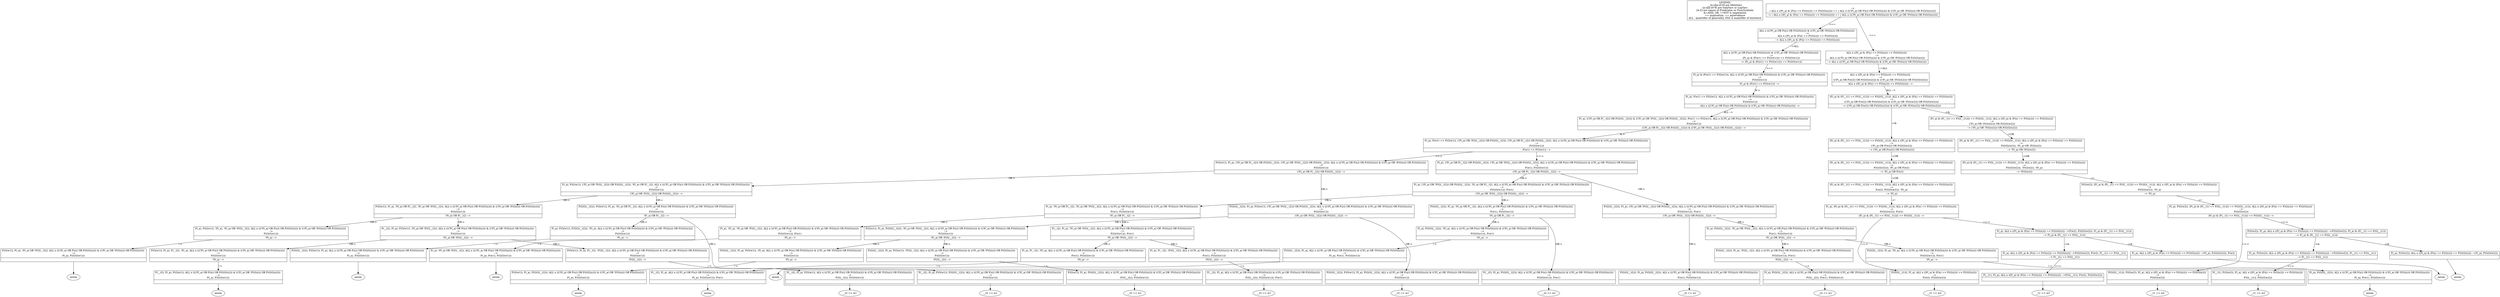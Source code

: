 digraph X {
legend [shape=box,label="LEGEND:\n__[a-z][a-z0-9] are MetaVars\n[a-z][a-z0-9] are SubjVars or LogVars\n[A-Z] are names of Predicates or FuncSymbols\n&=AND, OR, !=NOT is negotiation\n=> implication, == equevalence\nALL - quantifier of generality, EXZ is auantifier of existence"];	92 [label="__t2 => w1\n"]
	91 [label="__t2 => w1\n"]
	90 [label="__t2 => w1\n"]
	89 [label="__t2 => w1\n"]
	88 [label="__t2 => w1\n"]
	87 [label="__t2 => w1\n"]
	86 [label="__t2 => w1\n"]
	85 [label="__t2 => w1\n"]
	84 [label="__t1 => w2\n"]
	83 [label="__t1 => w2\n"]
	82 [label="__t1 => w2\n"]
	81 [label="__t1 => w2\n"]
	80 [label="axiom"]
	79 [shape=record,label="{<seq> F(__t2), F(_a),  ALL x (((!F(_a) OR F(x)) OR F(G(G(x)))) & ((!F(_a) OR !F(G(x))) OR F(G(G(x))))) \n--\>\nF(_a), F(G(G(w1))), F(w1) |<lastfip>  }"];
	79 -> 80 [label=""]
	subgraph cluster2 {
		78 [shape=record,label="{<seq> F(__t2), F(_a),  ALL x (((!F(_a) OR F(x)) OR F(G(G(x)))) & ((!F(_a) OR !F(G(x))) OR F(G(G(x))))) \n--\>\nF(G(__t2)), F(G(G(w1))), F(w1) |<lastfip>  }"];
	}
	78 -> 90 [label=""]
	77 [label="axiom"]
	76 [shape=record,label="{<seq> F(__t2), F(_a), F(G(w1)),  ALL x (((!F(_a) OR F(x)) OR F(G(G(x)))) & ((!F(_a) OR !F(G(x))) OR F(G(G(x))))) \n--\>\nF(_a), F(G(G(w1))) |<lastfip>  }"];
	76 -> 77 [label=""]
	subgraph cluster2 {
		75 [shape=record,label="{<seq> F(__t2), F(_a), F(G(w1)),  ALL x (((!F(_a) OR F(x)) OR F(G(G(x)))) & ((!F(_a) OR !F(G(x))) OR F(G(G(x))))) \n--\>\nF(G(__t2)), F(G(G(w1))) |<lastfip>  }"];
	}
	75 -> 86 [label=""]
	subgraph cluster2 {
		74 [shape=record,label="{<seq> F(__t1), F(G(w2)), F(_a),  ALL x ((F(_a) & (F(x) =\> F(G(x)))) =\> F(G(G(x)))) \n--\>\nF(G(__t1)), F(G(G(w2))) |<lastfip>  }"];
	}
	74 -> 84 [label=""]
	73 [label="axiom"]
	72 [shape=record,label="{<seq> F(G(G(__t2))), F(G(w1)), F(_a),  ALL x (((!F(_a) OR F(x)) OR F(G(G(x)))) & ((!F(_a) OR !F(G(x))) OR F(G(G(x))))) \n--\>\nF(_a), F(G(G(w1))) |<lastfip>  }"];
	72 -> 73 [label=""]
	71 [label="axiom"]
	70 [shape=record,label="{<seq> F(G(w1)), F(_a), !F(_a) OR !F(G(__t2)),  ALL x (((!F(_a) OR F(x)) OR F(G(G(x)))) & ((!F(_a) OR !F(G(x))) OR F(G(G(x))))) \n--\>\nF(_a), F(G(G(w1))) |<lastfip>  }"];
	70 -> 71 [label=""]
	69 [shape=record,label="{<seq> F(G(w1)), F(_a), F(__t2), !F(G(__t2)),  ALL x (((!F(_a) OR F(x)) OR F(G(G(x)))) & ((!F(_a) OR !F(G(x))) OR F(G(G(x))))) \n--\>\nF(G(G(w1))) |<lastfip> !F(G(__t2)) --\> }"];
	69 -> 75 [label="!->"]
	68 [shape=record,label="{<seq> F(G(w1)), F(_a), F(__t2), !F(_a),  ALL x (((!F(_a) OR F(x)) OR F(G(G(x)))) & ((!F(_a) OR !F(G(x))) OR F(G(G(x))))) \n--\>\nF(G(G(w1))) |<lastfip> !F(_a) --\> }"];
	68 -> 76 [label="!->"]
	67 [label="axiom"]
	66 [shape=record,label="{<seq> F(G(w1)), F(_a), F(G(G(__t2))),  ALL x (((!F(_a) OR F(x)) OR F(G(G(x)))) & ((!F(_a) OR !F(G(x))) OR F(G(G(x))))) \n--\>\nF(_a), F(G(G(w1))) |<lastfip>  }"];
	66 -> 67 [label=""]
	subgraph cluster2 {
		65 [shape=record,label="{<seq> F(G(w1)), F(_a), F(G(G(__t2))),  ALL x (((!F(_a) OR F(x)) OR F(G(G(x)))) & ((!F(_a) OR !F(G(x))) OR F(G(G(x))))) \n--\>\nF(G(__t2)), F(G(G(w1))) |<lastfip>  }"];
	}
	65 -> 88 [label=""]
	64 [label="axiom"]
	63 [shape=record,label="{<seq> F(G(G(__t2))), F(_a),  ALL x (((!F(_a) OR F(x)) OR F(G(G(x)))) & ((!F(_a) OR !F(G(x))) OR F(G(G(x))))) \n--\>\nF(_a), F(w1), F(G(G(w1))) |<lastfip>  }"];
	63 -> 64 [label=""]
	62 [label="axiom"]
	61 [shape=record,label="{<seq> F(_a), !F(_a) OR !F(G(__t2)),  ALL x (((!F(_a) OR F(x)) OR F(G(G(x)))) & ((!F(_a) OR !F(G(x))) OR F(G(G(x))))) \n--\>\nF(_a), F(w1), F(G(G(w1))) |<lastfip>  }"];
	61 -> 62 [label=""]
	60 [shape=record,label="{<seq> F(_a), F(__t2), !F(G(__t2)),  ALL x (((!F(_a) OR F(x)) OR F(G(G(x)))) & ((!F(_a) OR !F(G(x))) OR F(G(G(x))))) \n--\>\nF(w1), F(G(G(w1))) |<lastfip> !F(G(__t2)) --\> }"];
	60 -> 78 [label="!->"]
	59 [shape=record,label="{<seq> F(_a), F(__t2), !F(_a),  ALL x (((!F(_a) OR F(x)) OR F(G(G(x)))) & ((!F(_a) OR !F(G(x))) OR F(G(G(x))))) \n--\>\nF(w1), F(G(G(w1))) |<lastfip> !F(_a) --\> }"];
	59 -> 79 [label="!->"]
	58 [label="axiom"]
	57 [shape=record,label="{<seq> F(_a), F(G(G(__t2))),  ALL x (((!F(_a) OR F(x)) OR F(G(G(x)))) & ((!F(_a) OR !F(G(x))) OR F(G(G(x))))) \n--\>\nF(_a), F(w1), F(G(G(w1))) |<lastfip>  }"];
	57 -> 58 [label=""]
	subgraph cluster2 {
		56 [shape=record,label="{<seq> F(_a), F(G(G(__t2))),  ALL x (((!F(_a) OR F(x)) OR F(G(G(x)))) & ((!F(_a) OR !F(G(x))) OR F(G(G(x))))) \n--\>\nF(G(__t2)), F(w1), F(G(G(w1))) |<lastfip>  }"];
	}
	56 -> 92 [label=""]
	55 [shape=record,label="{<seq> F(G(G(__t2))), F(_a), !F(G(__t2)),  ALL x (((!F(_a) OR F(x)) OR F(G(G(x)))) & ((!F(_a) OR !F(G(x))) OR F(G(G(x))))) \n--\>\nF(G(G(w1))), F(w1) |<lastfip> !F(G(__t2)) --\> }"];
	55 -> 56 [label="!->"]
	54 [shape=record,label="{<seq> F(G(G(__t2))), F(_a), !F(_a),  ALL x (((!F(_a) OR F(x)) OR F(G(G(x)))) & ((!F(_a) OR !F(G(x))) OR F(G(G(x))))) \n--\>\nF(G(G(w1))), F(w1) |<lastfip> !F(_a) --\> }"];
	54 -> 57 [label="!->"]
	53 [shape=record,label="{<seq> F(__t2), F(_a), !F(_a) OR !F(G(__t2)),  ALL x (((!F(_a) OR F(x)) OR F(G(G(x)))) & ((!F(_a) OR !F(G(x))) OR F(G(G(x))))) \n--\>\nF(G(G(w1))), F(w1) |<lastfip> !F(_a) OR !F(G(__t2)) --\> }"];
	53 -> 60 [label="OR->"]
	53 -> 59 [label="OR->"]
	52 [shape=record,label="{<seq> F(_a), !F(_a), !F(_a) OR !F(G(__t2)),  ALL x (((!F(_a) OR F(x)) OR F(G(G(x)))) & ((!F(_a) OR !F(G(x))) OR F(G(G(x))))) \n--\>\nF(G(G(w1))), F(w1) |<lastfip> !F(_a) --\> }"];
	52 -> 61 [label="!->"]
	subgraph cluster2 {
		51 [shape=record,label="{<seq> F(__t2), F(_a), F(G(G(__t2))),  ALL x (((!F(_a) OR F(x)) OR F(G(G(x)))) & ((!F(_a) OR !F(G(x))) OR F(G(G(x))))) \n--\>\nF(G(G(w1))), F(w1) |<lastfip>  }"];
	}
	51 -> 89 [label=""]
	50 [shape=record,label="{<seq> F(_a), F(G(G(__t2))), !F(_a),  ALL x (((!F(_a) OR F(x)) OR F(G(G(x)))) & ((!F(_a) OR !F(G(x))) OR F(G(G(x))))) \n--\>\nF(G(G(w1))), F(w1) |<lastfip> !F(_a) --\> }"];
	50 -> 63 [label="!->"]
	49 [shape=record,label="{<seq> F(G(G(__t2))), F(_a), F(G(w1)), !F(G(__t2)),  ALL x (((!F(_a) OR F(x)) OR F(G(G(x)))) & ((!F(_a) OR !F(G(x))) OR F(G(G(x))))) \n--\>\nF(G(G(w1))) |<lastfip> !F(G(__t2)) --\> }"];
	49 -> 65 [label="!->"]
	48 [shape=record,label="{<seq> F(G(G(__t2))), F(_a), F(G(w1)), !F(_a),  ALL x (((!F(_a) OR F(x)) OR F(G(G(x)))) & ((!F(_a) OR !F(G(x))) OR F(G(G(x))))) \n--\>\nF(G(G(w1))) |<lastfip> !F(_a) --\> }"];
	48 -> 66 [label="!->"]
	47 [shape=record,label="{<seq> F(__t2), F(_a), F(G(w1)), !F(_a) OR !F(G(__t2)),  ALL x (((!F(_a) OR F(x)) OR F(G(G(x)))) & ((!F(_a) OR !F(G(x))) OR F(G(G(x))))) \n--\>\nF(G(G(w1))) |<lastfip> !F(_a) OR !F(G(__t2)) --\> }"];
	47 -> 69 [label="OR->"]
	47 -> 68 [label="OR->"]
	46 [shape=record,label="{<seq> F(_a), F(G(w1)), !F(_a), !F(_a) OR !F(G(__t2)),  ALL x (((!F(_a) OR F(x)) OR F(G(G(x)))) & ((!F(_a) OR !F(G(x))) OR F(G(G(x))))) \n--\>\nF(G(G(w1))) |<lastfip> !F(_a) --\> }"];
	46 -> 70 [label="!->"]
	subgraph cluster2 {
		45 [shape=record,label="{<seq> F(__t2), F(_a), F(G(w1)), F(G(G(__t2))),  ALL x (((!F(_a) OR F(x)) OR F(G(G(x)))) & ((!F(_a) OR !F(G(x))) OR F(G(G(x))))) \n--\>\nF(G(G(w1))) |<lastfip>  }"];
	}
	45 -> 85 [label=""]
	44 [shape=record,label="{<seq> F(_a), F(G(w1)), F(G(G(__t2))), !F(_a),  ALL x (((!F(_a) OR F(x)) OR F(G(G(x)))) & ((!F(_a) OR !F(G(x))) OR F(G(G(x))))) \n--\>\nF(G(G(w1))) |<lastfip> !F(_a) --\> }"];
	44 -> 72 [label="!->"]
	43 [label="axiom"]
	42 [shape=record,label="{<seq> F(_a), F(G(w2)),  ALL x ((F(_a) & (F(x) =\> F(G(x)))) =\> F(G(G(x)))) --\>F(G(G(w2))), F(__t1) =\> F(G(__t1)) |<lastfip> --\> F(__t1) =\> F(G(__t1)) }"];
	42 -> 74 [label="->=>"]
	41 [shape=record,label="{<seq> F(_a), F(G(w2)),  ALL x ((F(_a) & (F(x) =\> F(G(x)))) =\> F(G(G(x)))) --\>F(_a), F(G(G(w2))) |<lastfip>  }"];
	41 -> 43 [label=""]
	subgraph cluster2 {
		40 [shape=record,label="{<seq> F(__t1), F(_a),  ALL x ((F(_a) & (F(x) =\> F(G(x)))) =\> F(G(G(x)))) --\>F(G(__t1)), F(w2), F(G(G(w2))) |<lastfip>  }"];
	}
	40 -> 81 [label=""]
	39 [label="axiom"]
	38 [shape=record,label="{<seq> F(_a),  ALL x ((F(_a) & (F(x) =\> F(G(x)))) =\> F(G(G(x)))) --\>F(G(G(w2))), F(w2), F(__t1) =\> F(G(__t1)) |<lastfip> --\> F(__t1) =\> F(G(__t1)) }"];
	38 -> 40 [label="->=>"]
	37 [shape=record,label="{<seq> F(_a),  ALL x ((F(_a) & (F(x) =\> F(G(x)))) =\> F(G(G(x)))) --\>F(_a), F(G(G(w2))), F(w2) |<lastfip>  }"];
	37 -> 39 [label=""]
	subgraph cluster2 {
		36 [shape=record,label="{<seq> F(G(G(__t1))), F(G(w2)), F(_a),  ALL x ((F(_a) & (F(x) =\> F(G(x)))) =\> F(G(G(x)))) \n--\>\nF(G(G(w2))) |<lastfip>  }"];
	}
	36 -> 83 [label=""]
	35 [shape=record,label="{<seq> F(G(w2)), F(_a),  ALL x ((F(_a) & (F(x) =\> F(G(x)))) =\> F(G(G(x)))) --\>F(G(G(w2))), F(_a) & (F(__t1) =\> F(G(__t1))) |<lastfip> --\> F(_a) & (F(__t1) =\> F(G(__t1))) }"];
	35 -> 42 [label="->&"]
	35 -> 41 [label="->&"]
	34 [shape=record,label="{<seq> F(G(G(__t2))), F(G(w1)), F(_a), !F(_a) OR F(__t2),  ALL x (((!F(_a) OR F(x)) OR F(G(G(x)))) & ((!F(_a) OR !F(G(x))) OR F(G(G(x))))) \n--\>\nF(G(G(w1))) |<lastfip> !F(_a) OR F(__t2) --\> }"];
	34 -> 45 [label="OR->"]
	34 -> 44 [label="OR->"]
	33 [shape=record,label="{<seq> F(G(w1)), F(_a), !F(_a) OR F(__t2), !F(_a) OR !F(G(__t2)),  ALL x (((!F(_a) OR F(x)) OR F(G(G(x)))) & ((!F(_a) OR !F(G(x))) OR F(G(G(x))))) \n--\>\nF(G(G(w1))) |<lastfip> !F(_a) OR F(__t2) --\> }"];
	33 -> 47 [label="OR->"]
	33 -> 46 [label="OR->"]
	subgraph cluster2 {
		32 [shape=record,label="{<seq> F(G(G(__t2))), F(G(w1)), F(_a), F(G(G(__t2))),  ALL x (((!F(_a) OR F(x)) OR F(G(G(x)))) & ((!F(_a) OR !F(G(x))) OR F(G(G(x))))) \n--\>\nF(G(G(w1))) |<lastfip>  }"];
	}
	32 -> 87 [label=""]
	31 [shape=record,label="{<seq> F(G(w1)), F(_a), F(G(G(__t2))), !F(_a) OR !F(G(__t2)),  ALL x (((!F(_a) OR F(x)) OR F(G(G(x)))) & ((!F(_a) OR !F(G(x))) OR F(G(G(x))))) \n--\>\nF(G(G(w1))) |<lastfip> !F(_a) OR !F(G(__t2)) --\> }"];
	31 -> 49 [label="OR->"]
	31 -> 48 [label="OR->"]
	30 [shape=record,label="{<seq> F(G(G(__t2))), F(_a), !F(_a) OR F(__t2),  ALL x (((!F(_a) OR F(x)) OR F(G(G(x)))) & ((!F(_a) OR !F(G(x))) OR F(G(G(x))))) \n--\>\nF(w1), F(G(G(w1))) |<lastfip> !F(_a) OR F(__t2) --\> }"];
	30 -> 51 [label="OR->"]
	30 -> 50 [label="OR->"]
	29 [shape=record,label="{<seq> F(_a), !F(_a) OR F(__t2), !F(_a) OR !F(G(__t2)),  ALL x (((!F(_a) OR F(x)) OR F(G(G(x)))) & ((!F(_a) OR !F(G(x))) OR F(G(G(x))))) \n--\>\nF(w1), F(G(G(w1))) |<lastfip> !F(_a) OR F(__t2) --\> }"];
	29 -> 53 [label="OR->"]
	29 -> 52 [label="OR->"]
	subgraph cluster2 {
		28 [shape=record,label="{<seq> F(G(G(__t2))), F(_a), F(G(G(__t2))),  ALL x (((!F(_a) OR F(x)) OR F(G(G(x)))) & ((!F(_a) OR !F(G(x))) OR F(G(G(x))))) \n--\>\nF(w1), F(G(G(w1))) |<lastfip>  }"];
	}
	28 -> 91 [label=""]
	27 [shape=record,label="{<seq> F(_a), F(G(G(__t2))), !F(_a) OR !F(G(__t2)),  ALL x (((!F(_a) OR F(x)) OR F(G(G(x)))) & ((!F(_a) OR !F(G(x))) OR F(G(G(x))))) \n--\>\nF(w1), F(G(G(w1))) |<lastfip> !F(_a) OR !F(G(__t2)) --\> }"];
	27 -> 55 [label="OR->"]
	27 -> 54 [label="OR->"]
	26 [shape=record,label="{<seq> F(G(G(__t2))), F(_a), (!F(_a) OR !F(G(__t2))) OR F(G(G(__t2))),  ALL x (((!F(_a) OR F(x)) OR F(G(G(x)))) & ((!F(_a) OR !F(G(x))) OR F(G(G(x))))) \n--\>\nF(G(G(w1))), F(w1) |<lastfip> (!F(_a) OR !F(G(__t2))) OR F(G(G(__t2))) --\> }"];
	26 -> 28 [label="OR->"]
	26 -> 27 [label="OR->"]
	25 [shape=record,label="{<seq> F(_a), (!F(_a) OR !F(G(__t2))) OR F(G(G(__t2))), !F(_a) OR F(__t2),  ALL x (((!F(_a) OR F(x)) OR F(G(G(x)))) & ((!F(_a) OR !F(G(x))) OR F(G(G(x))))) \n--\>\nF(G(G(w1))), F(w1) |<lastfip> (!F(_a) OR !F(G(__t2))) OR F(G(G(__t2))) --\> }"];
	25 -> 30 [label="OR->"]
	25 -> 29 [label="OR->"]
	24 [shape=record,label="{<seq> F(G(G(__t2))), F(_a), F(G(w1)), (!F(_a) OR !F(G(__t2))) OR F(G(G(__t2))),  ALL x (((!F(_a) OR F(x)) OR F(G(G(x)))) & ((!F(_a) OR !F(G(x))) OR F(G(G(x))))) \n--\>\nF(G(G(w1))) |<lastfip> (!F(_a) OR !F(G(__t2))) OR F(G(G(__t2))) --\> }"];
	24 -> 32 [label="OR->"]
	24 -> 31 [label="OR->"]
	23 [shape=record,label="{<seq> F(_a), F(G(w1)), (!F(_a) OR !F(G(__t2))) OR F(G(G(__t2))), !F(_a) OR F(__t2),  ALL x (((!F(_a) OR F(x)) OR F(G(G(x)))) & ((!F(_a) OR !F(G(x))) OR F(G(G(x))))) \n--\>\nF(G(G(w1))) |<lastfip> (!F(_a) OR !F(G(__t2))) OR F(G(G(__t2))) --\> }"];
	23 -> 34 [label="OR->"]
	23 -> 33 [label="OR->"]
	22 [shape=record,label="{<seq> F(_a), F(G(w2)), (F(_a) & (F(__t1) =\> F(G(__t1)))) =\> F(G(G(__t1))),  ALL x ((F(_a) & (F(x) =\> F(G(x)))) =\> F(G(G(x)))) \n--\>\nF(G(G(w2))) |<lastfip> (F(_a) & (F(__t1) =\> F(G(__t1)))) =\> F(G(G(__t1))) --\> }"];
	22 -> 36 [label="=>->"]
	22 -> 35 [label="=>->"]
	subgraph cluster2 {
		21 [shape=record,label="{<seq> F(G(G(__t1))), F(_a),  ALL x ((F(_a) & (F(x) =\> F(G(x)))) =\> F(G(G(x)))) \n--\>\nF(w2), F(G(G(w2))) |<lastfip>  }"];
	}
	21 -> 82 [label=""]
	20 [shape=record,label="{<seq> F(_a),  ALL x ((F(_a) & (F(x) =\> F(G(x)))) =\> F(G(G(x)))) --\>F(w2), F(G(G(w2))), F(_a) & (F(__t1) =\> F(G(__t1))) |<lastfip> --\> F(_a) & (F(__t1) =\> F(G(__t1))) }"];
	20 -> 38 [label="->&"]
	20 -> 37 [label="->&"]
	19 [shape=record,label="{<seq> F(_a), (F(_a) & (F(__t1) =\> F(G(__t1)))) =\> F(G(G(__t1))),  ALL x ((F(_a) & (F(x) =\> F(G(x)))) =\> F(G(G(x)))) \n--\>\nF(G(G(w2))), F(w2) |<lastfip> (F(_a) & (F(__t1) =\> F(G(__t1)))) =\> F(G(G(__t1))) --\> }"];
	19 -> 21 [label="=>->"]
	19 -> 20 [label="=>->"]
	18 [shape=record,label="{<seq> F(G(w2)), (F(_a) & (F(__t1) =\> F(G(__t1)))) =\> F(G(G(__t1))),  ALL x ((F(_a) & (F(x) =\> F(G(x)))) =\> F(G(G(x)))) \n--\>\nF(G(G(w2))), !F(_a) |<lastfip> --\> !F(_a) }"];
	18 -> 22 [label="->!"]
	17 [shape=record,label="{<seq> F(G(w1)), F(_a), (!F(_a) OR F(__t2)) OR F(G(G(__t2))), (!F(_a) OR !F(G(__t2))) OR F(G(G(__t2))),  ALL x (((!F(_a) OR F(x)) OR F(G(G(x)))) & ((!F(_a) OR !F(G(x))) OR F(G(G(x))))) \n--\>\nF(G(G(w1))) |<lastfip> (!F(_a) OR F(__t2)) OR F(G(G(__t2))) --\> }"];
	17 -> 24 [label="OR->"]
	17 -> 23 [label="OR->"]
	16 [shape=record,label="{<seq> F(_a), (!F(_a) OR F(__t2)) OR F(G(G(__t2))), (!F(_a) OR !F(G(__t2))) OR F(G(G(__t2))),  ALL x (((!F(_a) OR F(x)) OR F(G(G(x)))) & ((!F(_a) OR !F(G(x))) OR F(G(G(x))))) \n--\>\nF(w1), F(G(G(w1))) |<lastfip> (!F(_a) OR F(__t2)) OR F(G(G(__t2))) --\> }"];
	16 -> 26 [label="OR->"]
	16 -> 25 [label="OR->"]
	15 [shape=record,label="{<seq> F(_a), F(w1) =\> F(G(w1)), (!F(_a) OR !F(G(__t2))) OR F(G(G(__t2))), (!F(_a) OR F(__t2)) OR F(G(G(__t2))),  ALL x (((!F(_a) OR F(x)) OR F(G(G(x)))) & ((!F(_a) OR !F(G(x))) OR F(G(G(x))))) \n--\>\nF(G(G(w1))) |<lastfip> F(w1) =\> F(G(w1)) --\> }"];
	15 -> 17 [label="=>->"]
	15 -> 16 [label="=>->"]
	14 [shape=record,label="{<seq> (F(_a) & (F(__t1) =\> F(G(__t1)))) =\> F(G(G(__t1))),  ALL x ((F(_a) & (F(x) =\> F(G(x)))) =\> F(G(G(x)))) \n--\>\nF(G(G(w2))), !F(G(w2)), !F(_a) |<lastfip> --\> !F(G(w2)) }"];
	14 -> 18 [label="->!"]
	13 [shape=record,label="{<seq> (F(_a) & (F(__t1) =\> F(G(__t1)))) =\> F(G(G(__t1))),  ALL x ((F(_a) & (F(x) =\> F(G(x)))) =\> F(G(G(x)))) \n--\>\nF(w2), F(G(G(w2))), !F(_a) |<lastfip> --\> !F(_a) }"];
	13 -> 19 [label="->!"]
	12 [shape=record,label="{<seq> F(_a), ((!F(_a) OR F(__t2)) OR F(G(G(__t2)))) & ((!F(_a) OR !F(G(__t2))) OR F(G(G(__t2)))), F(w1) =\> F(G(w1)),  ALL x (((!F(_a) OR F(x)) OR F(G(G(x)))) & ((!F(_a) OR !F(G(x))) OR F(G(G(x))))) \n--\>\nF(G(G(w1))) |<lastfip> ((!F(_a) OR F(__t2)) OR F(G(G(__t2)))) & ((!F(_a) OR !F(G(__t2))) OR F(G(G(__t2)))) --\> }"];
	12 -> 15 [label="&->"]
	11 [shape=record,label="{<seq> F(_a), F(w1) =\> F(G(w1)),  ALL x (((!F(_a) OR F(x)) OR F(G(G(x)))) & ((!F(_a) OR !F(G(x))) OR F(G(G(x))))) \n--\>\nF(G(G(w1))) |<lastfip>  ALL x (((!F(_a) OR F(x)) OR F(G(G(x)))) & ((!F(_a) OR !F(G(x))) OR F(G(G(x))))) --\> }"];
	11 -> 12 [label="ALL -->"]
	10 [shape=record,label="{<seq> (F(_a) & (F(__t1) =\> F(G(__t1)))) =\> F(G(G(__t1))),  ALL x ((F(_a) & (F(x) =\> F(G(x)))) =\> F(G(G(x)))) \n--\>\nF(G(G(w2))), !F(_a) OR F(w2) |<lastfip> --\> !F(_a) OR F(w2) }"];
	10 -> 13 [label="->OR"]
	9 [shape=record,label="{<seq> (F(_a) & (F(__t1) =\> F(G(__t1)))) =\> F(G(G(__t1))),  ALL x ((F(_a) & (F(x) =\> F(G(x)))) =\> F(G(G(x)))) \n--\>\nF(G(G(w2))), !F(_a) OR !F(G(w2)) |<lastfip> --\> !F(_a) OR !F(G(w2)) }"];
	9 -> 14 [label="->OR"]
	8 [shape=record,label="{<seq> (F(_a) & (F(__t1) =\> F(G(__t1)))) =\> F(G(G(__t1))),  ALL x ((F(_a) & (F(x) =\> F(G(x)))) =\> F(G(G(x)))) \n--\>\n(!F(_a) OR !F(G(w2))) OR F(G(G(w2))) |<lastfip> --\> (!F(_a) OR !F(G(w2))) OR F(G(G(w2))) }"];
	8 -> 9 [label="->OR"]
	7 [shape=record,label="{<seq> (F(_a) & (F(__t1) =\> F(G(__t1)))) =\> F(G(G(__t1))),  ALL x ((F(_a) & (F(x) =\> F(G(x)))) =\> F(G(G(x)))) \n--\>\n(!F(_a) OR F(w2)) OR F(G(G(w2))) |<lastfip> --\> (!F(_a) OR F(w2)) OR F(G(G(w2))) }"];
	7 -> 10 [label="->OR"]
	6 [shape=record,label="{<seq> F(_a) & (F(w1) =\> F(G(w1))),  ALL x (((!F(_a) OR F(x)) OR F(G(G(x)))) & ((!F(_a) OR !F(G(x))) OR F(G(G(x))))) \n--\>\nF(G(G(w1))) |<lastfip> F(_a) & (F(w1) =\> F(G(w1))) --\> }"];
	6 -> 11 [label="&->"]
	5 [shape=record,label="{<seq> (F(_a) & (F(__t1) =\> F(G(__t1)))) =\> F(G(G(__t1))),  ALL x ((F(_a) & (F(x) =\> F(G(x)))) =\> F(G(G(x)))) \n--\>\n((!F(_a) OR F(w2)) OR F(G(G(w2)))) & ((!F(_a) OR !F(G(w2))) OR F(G(G(w2)))) |<lastfip> --\> ((!F(_a) OR F(w2)) OR F(G(G(w2)))) & ((!F(_a) OR !F(G(w2))) OR F(G(G(w2)))) }"];
	5 -> 8 [label="->&"]
	5 -> 7 [label="->&"]
	4 [shape=record,label="{<seq>  ALL x ((F(_a) & (F(x) =\> F(G(x)))) =\> F(G(G(x)))) \n--\>\n((!F(_a) OR F(w2)) OR F(G(G(w2)))) & ((!F(_a) OR !F(G(w2))) OR F(G(G(w2)))) |<lastfip>  ALL x ((F(_a) & (F(x) =\> F(G(x)))) =\> F(G(G(x)))) --\> }"];
	4 -> 5 [label="ALL -->"]
	3 [shape=record,label="{<seq>  ALL x (((!F(_a) OR F(x)) OR F(G(G(x)))) & ((!F(_a) OR !F(G(x))) OR F(G(G(x))))) \n--\>\n(F(_a) & (F(w1) =\> F(G(w1)))) =\> F(G(G(w1))) |<lastfip> --\> (F(_a) & (F(w1) =\> F(G(w1)))) =\> F(G(G(w1))) }"];
	3 -> 6 [label="->=>"]
	2 [shape=record,label="{<seq>  ALL x (((!F(_a) OR F(x)) OR F(G(G(x)))) & ((!F(_a) OR !F(G(x))) OR F(G(G(x))))) \n--\>\n ALL x ((F(_a) & (F(x) =\> F(G(x)))) =\> F(G(G(x)))) |<lastfip> --\>  ALL x ((F(_a) & (F(x) =\> F(G(x)))) =\> F(G(G(x)))) }"];
	2 -> 3 [label="-->ALL"]
	1 [shape=record,label="{<seq>  ALL x ((F(_a) & (F(x) =\> F(G(x)))) =\> F(G(G(x)))) \n--\>\n ALL x (((!F(_a) OR F(x)) OR F(G(G(x)))) & ((!F(_a) OR !F(G(x))) OR F(G(G(x))))) |<lastfip> --\>  ALL x (((!F(_a) OR F(x)) OR F(G(G(x)))) & ((!F(_a) OR !F(G(x))) OR F(G(G(x))))) }"];
	1 -> 4 [label="-->ALL"]
	0 [shape=record,label="{<seq>  \n--\>\n( ALL x ((F(_a) & (F(x) =\> F(G(x)))) =\> F(G(G(x))))) == ( ALL x (((!F(_a) OR F(x)) OR F(G(G(x)))) & ((!F(_a) OR !F(G(x))) OR F(G(G(x)))))) |<lastfip> --\> ( ALL x ((F(_a) & (F(x) =\> F(G(x)))) =\> F(G(G(x))))) == ( ALL x (((!F(_a) OR F(x)) OR F(G(G(x)))) & ((!F(_a) OR !F(G(x))) OR F(G(G(x)))))) }"];
	0 -> 2 [label="->=="]
	0 -> 1 [label="->=="]
}
